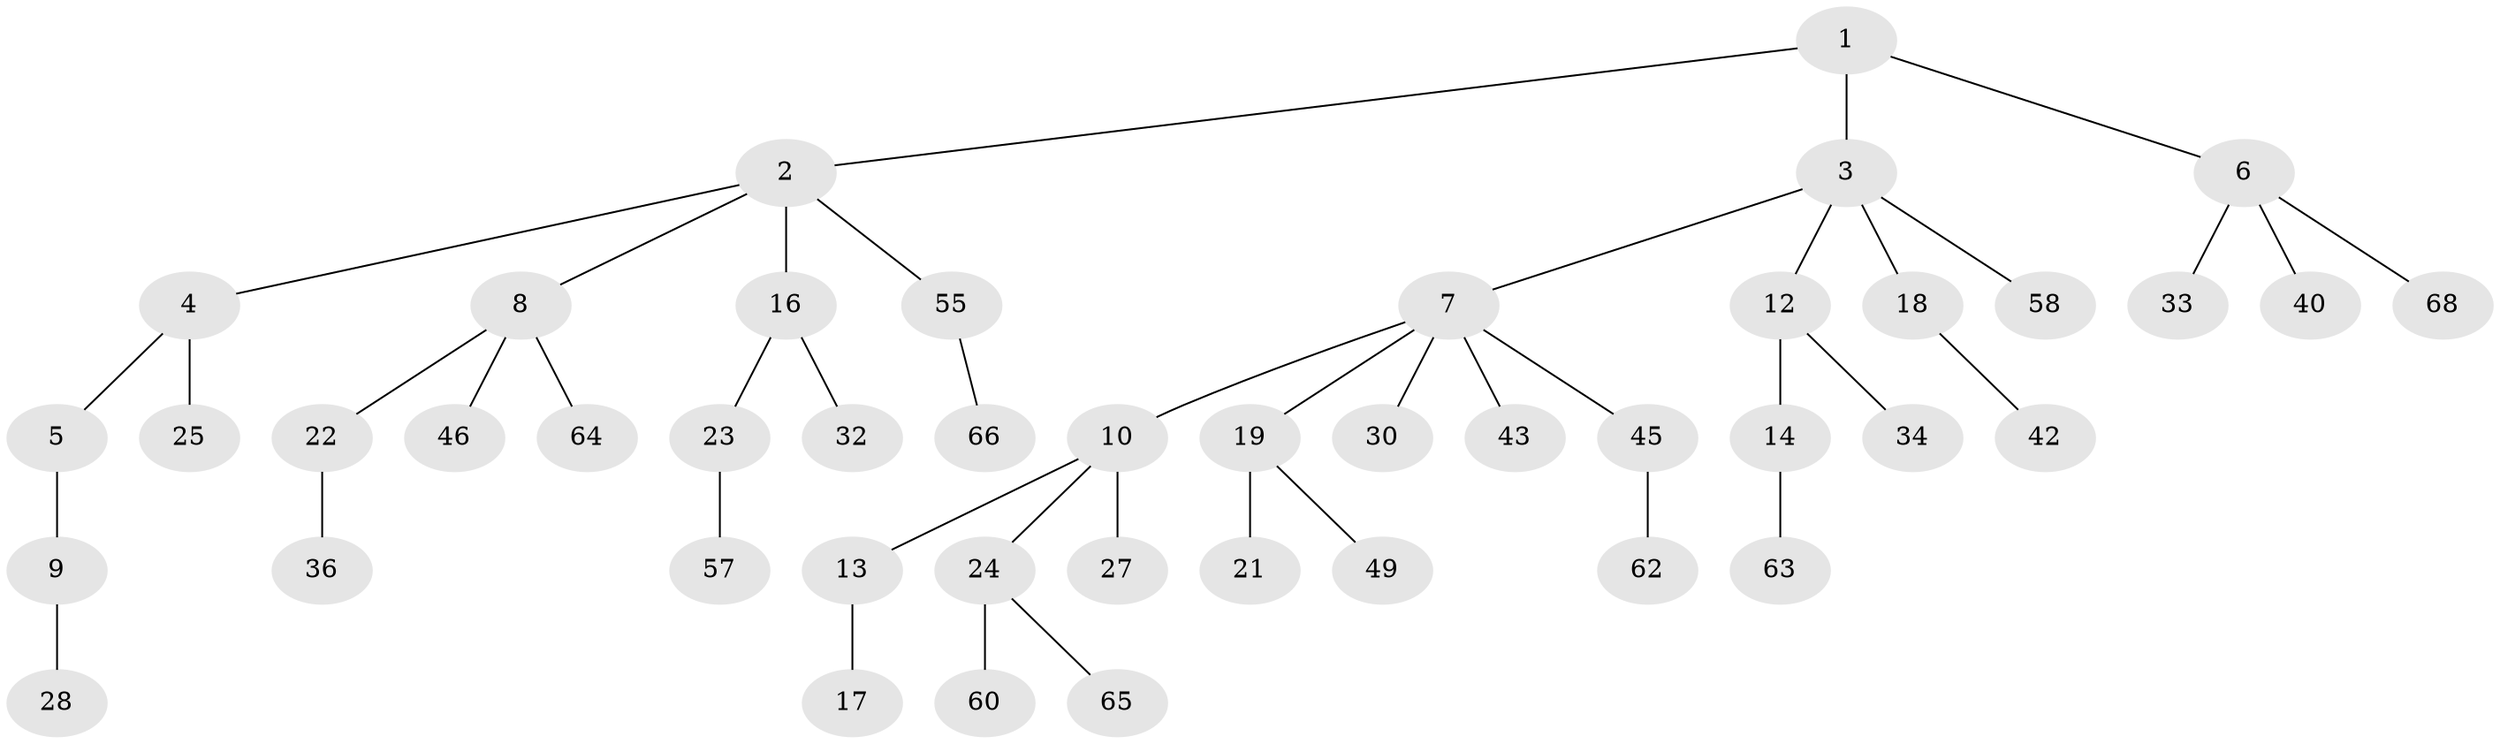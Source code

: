 // original degree distribution, {4: 0.07246376811594203, 5: 0.028985507246376812, 2: 0.2898550724637681, 3: 0.13043478260869565, 7: 0.014492753623188406, 1: 0.463768115942029}
// Generated by graph-tools (version 1.1) at 2025/42/03/06/25 10:42:02]
// undirected, 45 vertices, 44 edges
graph export_dot {
graph [start="1"]
  node [color=gray90,style=filled];
  1 [super="+44"];
  2 [super="+54"];
  3 [super="+11"];
  4 [super="+38"];
  5;
  6 [super="+35"];
  7 [super="+51"];
  8 [super="+50"];
  9 [super="+39"];
  10 [super="+15"];
  12;
  13 [super="+52"];
  14 [super="+47"];
  16 [super="+31"];
  17 [super="+26"];
  18 [super="+20"];
  19 [super="+29"];
  21;
  22;
  23 [super="+48"];
  24 [super="+37"];
  25 [super="+56"];
  27 [super="+59"];
  28;
  30;
  32;
  33;
  34;
  36 [super="+41"];
  40;
  42;
  43;
  45 [super="+53"];
  46;
  49 [super="+67"];
  55 [super="+61"];
  57;
  58;
  60;
  62;
  63;
  64;
  65;
  66;
  68 [super="+69"];
  1 -- 2;
  1 -- 3;
  1 -- 6;
  2 -- 4;
  2 -- 8;
  2 -- 16;
  2 -- 55;
  3 -- 7;
  3 -- 12;
  3 -- 18;
  3 -- 58;
  4 -- 5;
  4 -- 25;
  5 -- 9;
  6 -- 33;
  6 -- 40;
  6 -- 68;
  7 -- 10;
  7 -- 19;
  7 -- 30;
  7 -- 43;
  7 -- 45;
  8 -- 22;
  8 -- 46;
  8 -- 64;
  9 -- 28;
  10 -- 13;
  10 -- 24;
  10 -- 27;
  12 -- 14;
  12 -- 34;
  13 -- 17;
  14 -- 63;
  16 -- 23;
  16 -- 32;
  18 -- 42;
  19 -- 21;
  19 -- 49;
  22 -- 36;
  23 -- 57;
  24 -- 65;
  24 -- 60;
  45 -- 62;
  55 -- 66;
}
